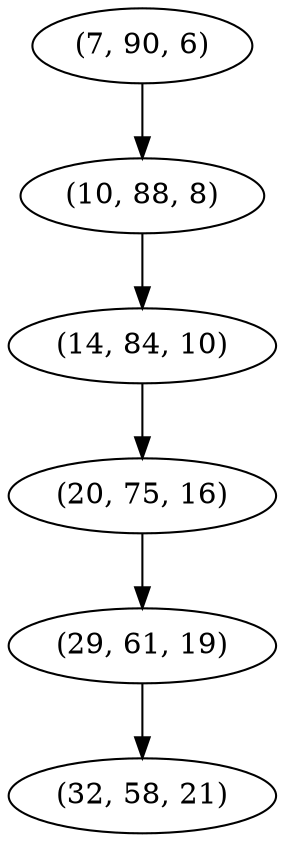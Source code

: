 digraph tree {
    "(7, 90, 6)";
    "(10, 88, 8)";
    "(14, 84, 10)";
    "(20, 75, 16)";
    "(29, 61, 19)";
    "(32, 58, 21)";
    "(7, 90, 6)" -> "(10, 88, 8)";
    "(10, 88, 8)" -> "(14, 84, 10)";
    "(14, 84, 10)" -> "(20, 75, 16)";
    "(20, 75, 16)" -> "(29, 61, 19)";
    "(29, 61, 19)" -> "(32, 58, 21)";
}
